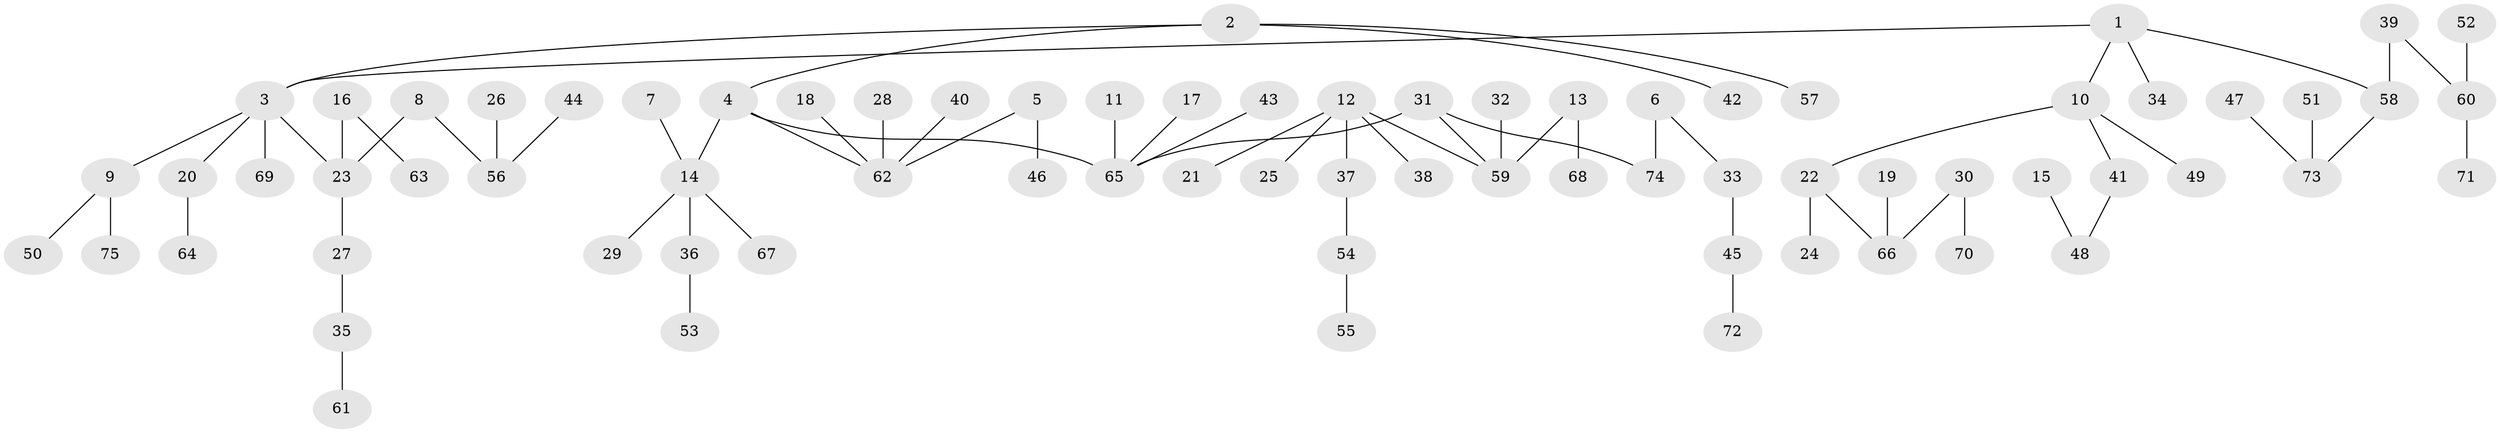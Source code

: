 // original degree distribution, {5: 0.04697986577181208, 4: 0.04697986577181208, 6: 0.026845637583892617, 2: 0.2684563758389262, 3: 0.10738255033557047, 7: 0.006711409395973154, 1: 0.4966442953020134}
// Generated by graph-tools (version 1.1) at 2025/02/03/09/25 03:02:24]
// undirected, 75 vertices, 74 edges
graph export_dot {
graph [start="1"]
  node [color=gray90,style=filled];
  1;
  2;
  3;
  4;
  5;
  6;
  7;
  8;
  9;
  10;
  11;
  12;
  13;
  14;
  15;
  16;
  17;
  18;
  19;
  20;
  21;
  22;
  23;
  24;
  25;
  26;
  27;
  28;
  29;
  30;
  31;
  32;
  33;
  34;
  35;
  36;
  37;
  38;
  39;
  40;
  41;
  42;
  43;
  44;
  45;
  46;
  47;
  48;
  49;
  50;
  51;
  52;
  53;
  54;
  55;
  56;
  57;
  58;
  59;
  60;
  61;
  62;
  63;
  64;
  65;
  66;
  67;
  68;
  69;
  70;
  71;
  72;
  73;
  74;
  75;
  1 -- 3 [weight=1.0];
  1 -- 10 [weight=1.0];
  1 -- 34 [weight=1.0];
  1 -- 58 [weight=1.0];
  2 -- 3 [weight=1.0];
  2 -- 4 [weight=1.0];
  2 -- 42 [weight=1.0];
  2 -- 57 [weight=1.0];
  3 -- 9 [weight=1.0];
  3 -- 20 [weight=1.0];
  3 -- 23 [weight=1.0];
  3 -- 69 [weight=1.0];
  4 -- 14 [weight=1.0];
  4 -- 62 [weight=1.0];
  4 -- 65 [weight=1.0];
  5 -- 46 [weight=1.0];
  5 -- 62 [weight=1.0];
  6 -- 33 [weight=1.0];
  6 -- 74 [weight=1.0];
  7 -- 14 [weight=1.0];
  8 -- 23 [weight=1.0];
  8 -- 56 [weight=1.0];
  9 -- 50 [weight=1.0];
  9 -- 75 [weight=1.0];
  10 -- 22 [weight=1.0];
  10 -- 41 [weight=1.0];
  10 -- 49 [weight=1.0];
  11 -- 65 [weight=1.0];
  12 -- 21 [weight=1.0];
  12 -- 25 [weight=1.0];
  12 -- 37 [weight=1.0];
  12 -- 38 [weight=1.0];
  12 -- 59 [weight=1.0];
  13 -- 59 [weight=1.0];
  13 -- 68 [weight=1.0];
  14 -- 29 [weight=1.0];
  14 -- 36 [weight=1.0];
  14 -- 67 [weight=1.0];
  15 -- 48 [weight=1.0];
  16 -- 23 [weight=1.0];
  16 -- 63 [weight=1.0];
  17 -- 65 [weight=1.0];
  18 -- 62 [weight=1.0];
  19 -- 66 [weight=1.0];
  20 -- 64 [weight=1.0];
  22 -- 24 [weight=1.0];
  22 -- 66 [weight=1.0];
  23 -- 27 [weight=1.0];
  26 -- 56 [weight=1.0];
  27 -- 35 [weight=1.0];
  28 -- 62 [weight=1.0];
  30 -- 66 [weight=1.0];
  30 -- 70 [weight=1.0];
  31 -- 59 [weight=1.0];
  31 -- 65 [weight=1.0];
  31 -- 74 [weight=1.0];
  32 -- 59 [weight=1.0];
  33 -- 45 [weight=1.0];
  35 -- 61 [weight=1.0];
  36 -- 53 [weight=1.0];
  37 -- 54 [weight=1.0];
  39 -- 58 [weight=1.0];
  39 -- 60 [weight=1.0];
  40 -- 62 [weight=1.0];
  41 -- 48 [weight=1.0];
  43 -- 65 [weight=1.0];
  44 -- 56 [weight=1.0];
  45 -- 72 [weight=1.0];
  47 -- 73 [weight=1.0];
  51 -- 73 [weight=1.0];
  52 -- 60 [weight=1.0];
  54 -- 55 [weight=1.0];
  58 -- 73 [weight=1.0];
  60 -- 71 [weight=1.0];
}
